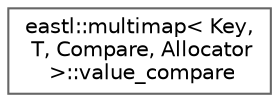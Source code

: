 digraph "类继承关系图"
{
 // LATEX_PDF_SIZE
  bgcolor="transparent";
  edge [fontname=Helvetica,fontsize=10,labelfontname=Helvetica,labelfontsize=10];
  node [fontname=Helvetica,fontsize=10,shape=box,height=0.2,width=0.4];
  rankdir="LR";
  Node0 [id="Node000000",label="eastl::multimap\< Key,\l T, Compare, Allocator\l \>::value_compare",height=0.2,width=0.4,color="grey40", fillcolor="white", style="filled",URL="$classeastl_1_1multimap_1_1value__compare.html",tooltip=" "];
}
